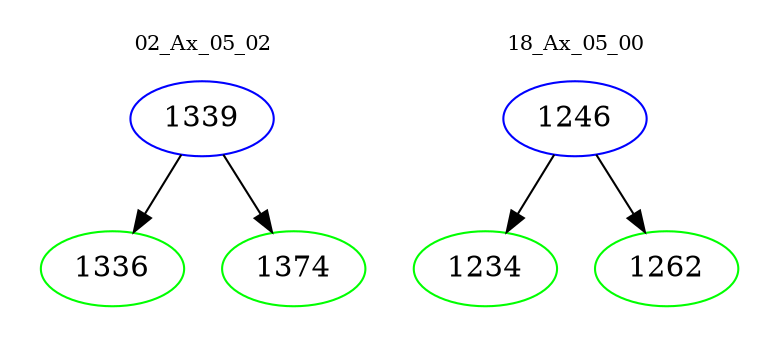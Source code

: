digraph{
subgraph cluster_0 {
color = white
label = "02_Ax_05_02";
fontsize=10;
T0_1339 [label="1339", color="blue"]
T0_1339 -> T0_1336 [color="black"]
T0_1336 [label="1336", color="green"]
T0_1339 -> T0_1374 [color="black"]
T0_1374 [label="1374", color="green"]
}
subgraph cluster_1 {
color = white
label = "18_Ax_05_00";
fontsize=10;
T1_1246 [label="1246", color="blue"]
T1_1246 -> T1_1234 [color="black"]
T1_1234 [label="1234", color="green"]
T1_1246 -> T1_1262 [color="black"]
T1_1262 [label="1262", color="green"]
}
}
